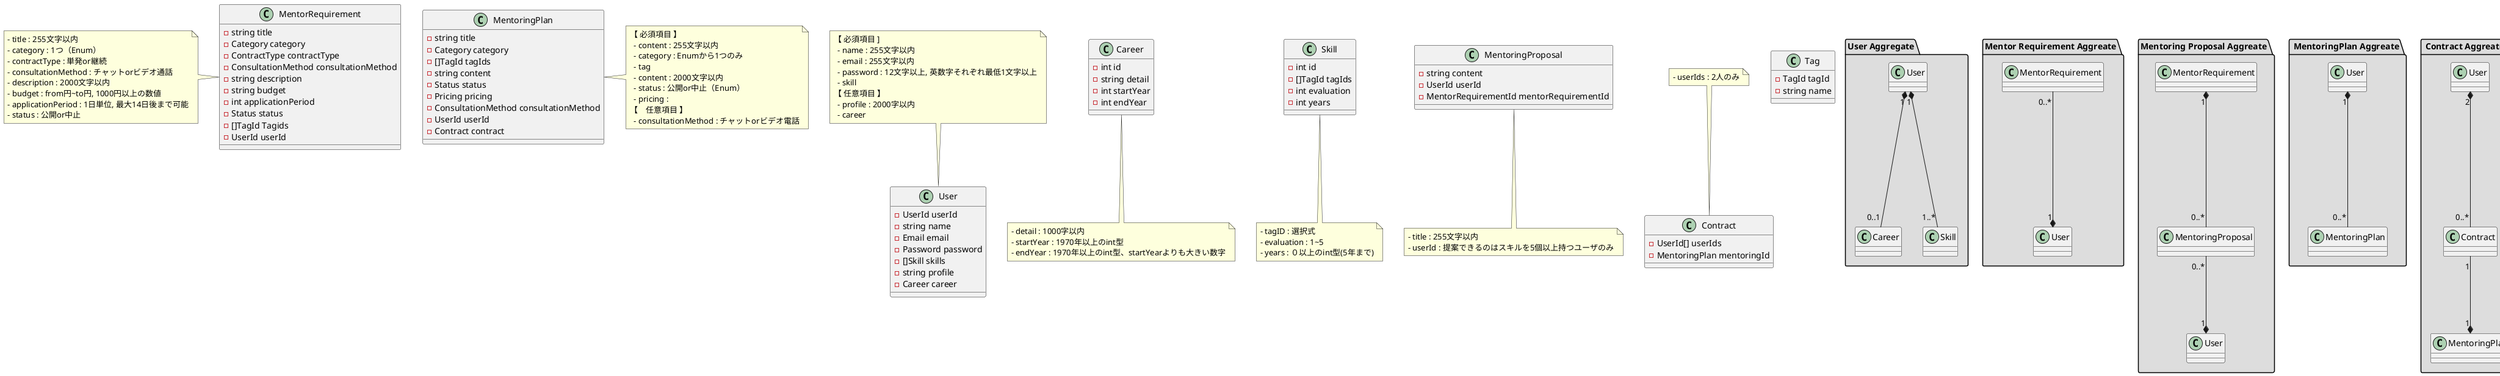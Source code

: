 @startuml

package "User Aggregate" #DDDDDD {
  User "1" *-- "0..1" Career
  User "1" *-- "1..*" Skill
}

class User {
 - UserId userId
 - string name
 - Email email
 - Password password
 - []Skill skills
 - string profile
 - Career career
}

class Career {
 - int id
 - string detail
 - int startYear
 - int endYear
}

class Skill {
 - int id
 - []TagId tagIds
 - int evaluation
 - int years
}

note top of User
 【 必須項目 ]  
   - name : 255文字以内
   - email : 255文字以内
   - password : 12文字以上, 英数字それぞれ最低1文字以上
   - skill
 【 任意項目 】
   - profile : 2000字以内
   - career
end note

note bottom of Career
  - detail : 1000字以内
  - startYear : 1970年以上のint型
  - endYear : 1970年以上のint型、startYearよりも大きい数字
end note

note bottom of Skill
  - tagID : 選択式
  - evaluation : 1~5
  - years : ０以上のint型(5年まで)
end note

package "Mentor Requirement Aggreate" #DDDDDD {
  MentorRequirement "0..*" --* "1" User
}

class MentorRequirement {
 - string title
 - Category category
 - ContractType contractType
 - ConsultationMethod consultationMethod
 - string description
 - string budget
 - int applicationPeriod
 - Status status
 - []TagId Tagids
 - UserId userId
}

note left of MentorRequirement
  - title : 255文字以内
  - category : 1つ（Enum）
  - contractType : 単発or継続
  - consultationMethod : チャットorビデオ通話
  - description : 2000文字以内
  - budget : from円~to円, 1000円以上の数値
  - applicationPeriod : 1日単位, 最大14日後まで可能
  - status : 公開or中止
end note

package "Mentoring Proposal Aggreate" #DDDDDD {
  MentorRequirement "1" *-- "0..*"  MentoringProposal
  MentoringProposal "0..*" --* "1" User
}

class MentoringProposal {
 - string content
 - UserId userId
 - MentorRequirementId mentorRequirementId
}

note bottom of MentoringProposal
  - title : 255文字以内
  - userId : 提案できるのはスキルを5個以上持つユーザのみ
end note

package " MentoringPlan Aggreate" #DDDDDD {
  User "1" *-- "0..*" MentoringPlan
}

class MentoringPlan {
 - string title
 - Category category
 - []TagId tagIds
 - string content
 - Status status
 - Pricing pricing
 - ConsultationMethod consultationMethod
 - UserId userId
 - Contract contract
}

note right of MentoringPlan
【 必須項目 】
  - content : 255文字以内
  - category : Enumから1つのみ
  - tag 
  - content : 2000文字以内
  - status : 公開or中止（Enum）
  - pricing : 
【　任意項目 】
  - consultationMethod : チャットorビデオ電話
end note

package " Contract Aggreate" #DDDDDD {
  Contract "1" --* "1" MentoringPlan
  User "2" *-- "0..*" Contract
}

class Contract {
 - UserId[] userIds
 - MentoringPlan mentoringId
}

note top of Contract
  - userIds : 2人のみ
end note

package "Tag Aggreate" #DDDDDD {
  Skill "1..*" -- "1..*" Tag
  MentorRequirement "1..*" -- "1..*" Tag
  MentoringPlan "1..*" -- "1..*" Tag
}

class Tag {
 - TagId tagId
 - string name 
}

@enduml

